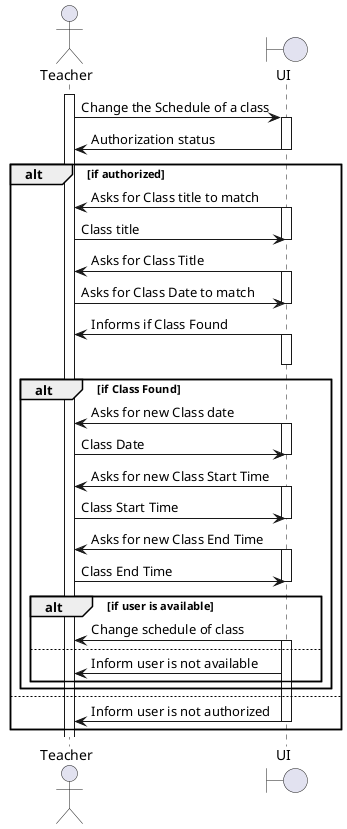 @startuml
actor Teacher as Actor
boundary UI

activate Actor

Actor -> UI: Change the Schedule of a class
activate UI
UI -> Actor: Authorization status
deactivate UI
alt if authorized

    UI -> Actor: Asks for Class title to match
    activate UI
    Actor -> UI: Class title
    deactivate UI
    UI -> Actor: Asks for Class Title
    activate UI
    Actor -> UI: Asks for Class Date to match
    deactivate UI
    UI -> Actor: Informs if Class Found
    activate UI
    deactivate UI
    alt if Class Found
    UI -> Actor: Asks for new Class date
    activate UI
    Actor -> UI: Class Date
    deactivate UI
    UI -> Actor: Asks for new Class Start Time
    activate UI
    Actor -> UI: Class Start Time
    deactivate UI
    UI -> Actor: Asks for new Class End Time
    activate UI
    Actor -> UI: Class End Time
    deactivate UI

    alt if user is available
        UI -> Actor: Change schedule of class
        activate UI
    else
        UI -> Actor: Inform user is not available
    end
    end
else
    UI -> Actor: Inform user is not authorized
    deactivate UI
end

@enduml
